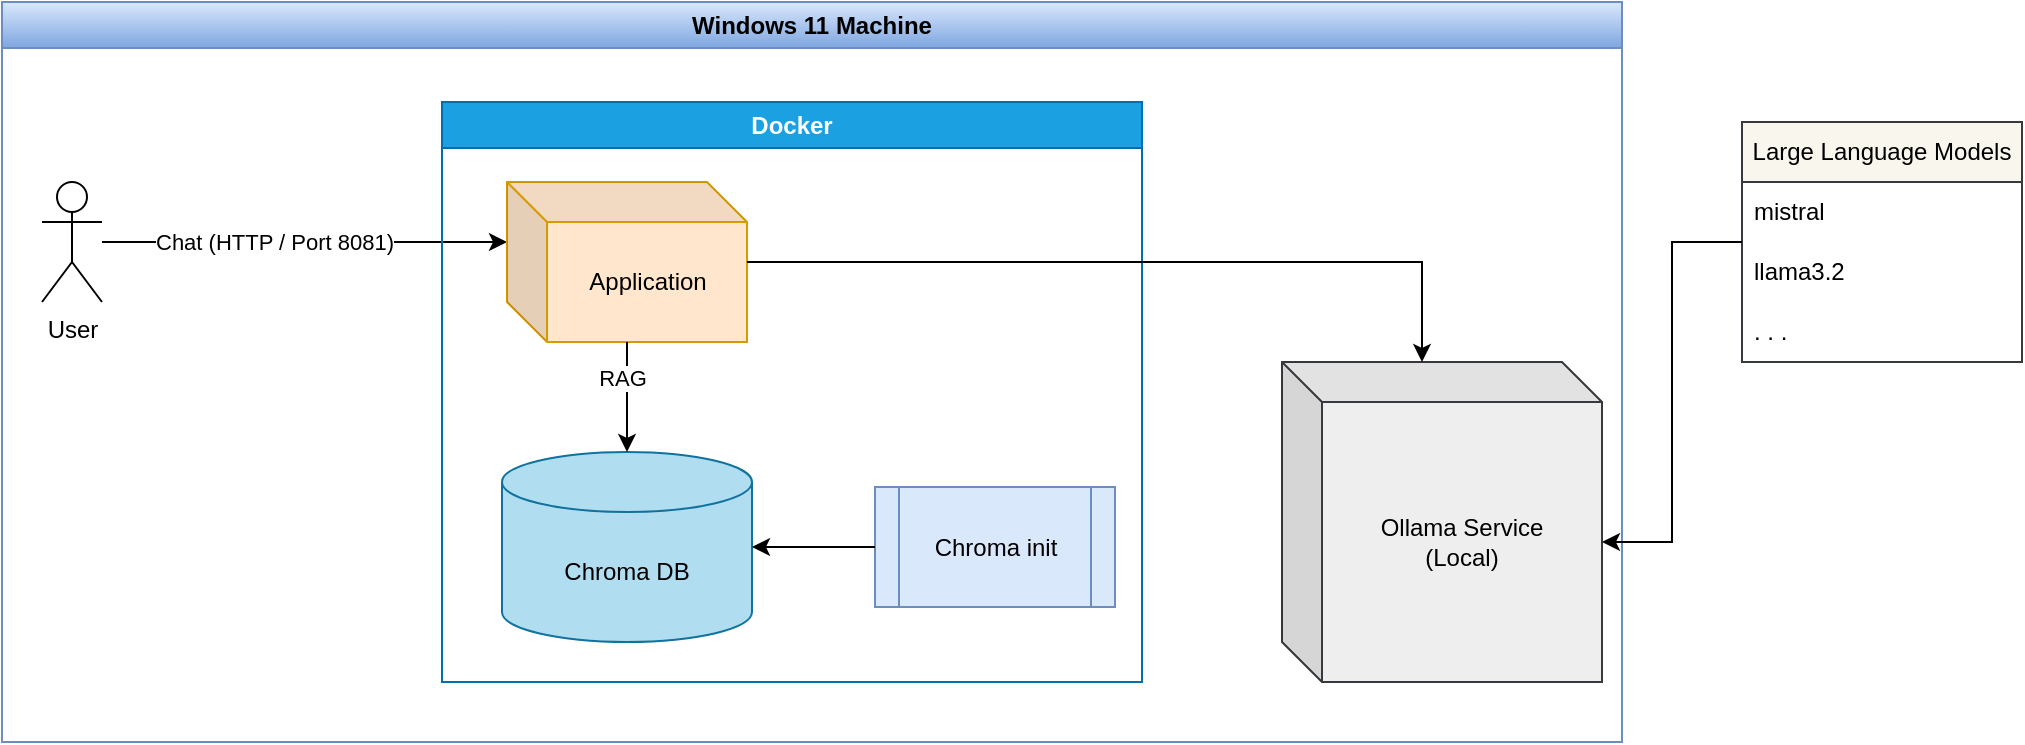 <mxfile version="28.1.2">
  <diagram name="Page-1" id="D7ZYF_hbqmbs6ifgAlOX">
    <mxGraphModel dx="1277" dy="958" grid="1" gridSize="10" guides="1" tooltips="1" connect="1" arrows="1" fold="1" page="1" pageScale="1" pageWidth="827" pageHeight="1169" math="0" shadow="0">
      <root>
        <mxCell id="0" />
        <mxCell id="1" parent="0" />
        <mxCell id="aLEHwR972HRS8R3vMf2F-10" value="Windows 11 Machine" style="swimlane;whiteSpace=wrap;html=1;fillColor=#dae8fc;gradientColor=#7ea6e0;strokeColor=#6c8ebf;" vertex="1" parent="1">
          <mxGeometry x="100" y="420" width="810" height="370" as="geometry" />
        </mxCell>
        <mxCell id="aLEHwR972HRS8R3vMf2F-25" style="edgeStyle=orthogonalEdgeStyle;rounded=0;orthogonalLoop=1;jettySize=auto;html=1;entryX=0;entryY=0;entryDx=0;entryDy=30;entryPerimeter=0;" edge="1" parent="aLEHwR972HRS8R3vMf2F-10" source="aLEHwR972HRS8R3vMf2F-3" target="aLEHwR972HRS8R3vMf2F-2">
          <mxGeometry relative="1" as="geometry" />
        </mxCell>
        <mxCell id="aLEHwR972HRS8R3vMf2F-26" value="Chat (HTTP / Port 8081)" style="edgeLabel;html=1;align=center;verticalAlign=middle;resizable=0;points=[];" vertex="1" connectable="0" parent="aLEHwR972HRS8R3vMf2F-25">
          <mxGeometry x="-0.153" relative="1" as="geometry">
            <mxPoint as="offset" />
          </mxGeometry>
        </mxCell>
        <mxCell id="aLEHwR972HRS8R3vMf2F-3" value="User" style="shape=umlActor;verticalLabelPosition=bottom;verticalAlign=top;html=1;outlineConnect=0;" vertex="1" parent="aLEHwR972HRS8R3vMf2F-10">
          <mxGeometry x="20" y="90" width="30" height="60" as="geometry" />
        </mxCell>
        <mxCell id="aLEHwR972HRS8R3vMf2F-9" value="Docker" style="swimlane;whiteSpace=wrap;html=1;fillColor=#1ba1e2;fontColor=#ffffff;strokeColor=#006EAF;" vertex="1" parent="aLEHwR972HRS8R3vMf2F-10">
          <mxGeometry x="220" y="50" width="350" height="290" as="geometry" />
        </mxCell>
        <mxCell id="aLEHwR972HRS8R3vMf2F-2" value="Application" style="shape=cube;whiteSpace=wrap;html=1;boundedLbl=1;backgroundOutline=1;darkOpacity=0.05;darkOpacity2=0.1;fillColor=#ffe6cc;strokeColor=#d79b00;" vertex="1" parent="aLEHwR972HRS8R3vMf2F-9">
          <mxGeometry x="32.5" y="40" width="120" height="80" as="geometry" />
        </mxCell>
        <mxCell id="aLEHwR972HRS8R3vMf2F-4" value="Chroma init" style="shape=process;whiteSpace=wrap;html=1;backgroundOutline=1;fillColor=#dae8fc;strokeColor=#6c8ebf;" vertex="1" parent="aLEHwR972HRS8R3vMf2F-9">
          <mxGeometry x="216.5" y="192.5" width="120" height="60" as="geometry" />
        </mxCell>
        <mxCell id="aLEHwR972HRS8R3vMf2F-14" value="Chroma DB" style="shape=cylinder3;whiteSpace=wrap;html=1;boundedLbl=1;backgroundOutline=1;size=15;fillColor=#b1ddf0;strokeColor=#10739e;" vertex="1" parent="aLEHwR972HRS8R3vMf2F-9">
          <mxGeometry x="30" y="175" width="125" height="95" as="geometry" />
        </mxCell>
        <mxCell id="aLEHwR972HRS8R3vMf2F-21" style="edgeStyle=orthogonalEdgeStyle;rounded=0;orthogonalLoop=1;jettySize=auto;html=1;entryX=0.5;entryY=0;entryDx=0;entryDy=0;entryPerimeter=0;" edge="1" parent="aLEHwR972HRS8R3vMf2F-9" source="aLEHwR972HRS8R3vMf2F-2" target="aLEHwR972HRS8R3vMf2F-14">
          <mxGeometry relative="1" as="geometry" />
        </mxCell>
        <mxCell id="aLEHwR972HRS8R3vMf2F-22" value="RAG" style="edgeLabel;html=1;align=center;verticalAlign=middle;resizable=0;points=[];" vertex="1" connectable="0" parent="aLEHwR972HRS8R3vMf2F-21">
          <mxGeometry x="-0.367" y="-3" relative="1" as="geometry">
            <mxPoint as="offset" />
          </mxGeometry>
        </mxCell>
        <mxCell id="aLEHwR972HRS8R3vMf2F-23" style="edgeStyle=orthogonalEdgeStyle;rounded=0;orthogonalLoop=1;jettySize=auto;html=1;entryX=1;entryY=0.5;entryDx=0;entryDy=0;entryPerimeter=0;" edge="1" parent="aLEHwR972HRS8R3vMf2F-9" source="aLEHwR972HRS8R3vMf2F-4" target="aLEHwR972HRS8R3vMf2F-14">
          <mxGeometry relative="1" as="geometry" />
        </mxCell>
        <mxCell id="aLEHwR972HRS8R3vMf2F-11" value="Ollama Service&lt;br&gt;(Local)" style="shape=cube;whiteSpace=wrap;html=1;boundedLbl=1;backgroundOutline=1;darkOpacity=0.05;darkOpacity2=0.1;fillColor=#eeeeee;strokeColor=#36393d;" vertex="1" parent="aLEHwR972HRS8R3vMf2F-10">
          <mxGeometry x="640" y="180" width="160" height="160" as="geometry" />
        </mxCell>
        <mxCell id="aLEHwR972HRS8R3vMf2F-29" style="edgeStyle=orthogonalEdgeStyle;rounded=0;orthogonalLoop=1;jettySize=auto;html=1;entryX=0;entryY=0;entryDx=70;entryDy=0;entryPerimeter=0;" edge="1" parent="aLEHwR972HRS8R3vMf2F-10" source="aLEHwR972HRS8R3vMf2F-2" target="aLEHwR972HRS8R3vMf2F-11">
          <mxGeometry relative="1" as="geometry" />
        </mxCell>
        <mxCell id="aLEHwR972HRS8R3vMf2F-31" value="Large Language Models" style="swimlane;fontStyle=0;childLayout=stackLayout;horizontal=1;startSize=30;horizontalStack=0;resizeParent=1;resizeParentMax=0;resizeLast=0;collapsible=1;marginBottom=0;whiteSpace=wrap;html=1;fillColor=#f9f7ed;strokeColor=#36393d;" vertex="1" parent="1">
          <mxGeometry x="970" y="480" width="140" height="120" as="geometry" />
        </mxCell>
        <mxCell id="aLEHwR972HRS8R3vMf2F-32" value="mistral" style="text;strokeColor=none;fillColor=none;align=left;verticalAlign=middle;spacingLeft=4;spacingRight=4;overflow=hidden;points=[[0,0.5],[1,0.5]];portConstraint=eastwest;rotatable=0;whiteSpace=wrap;html=1;" vertex="1" parent="aLEHwR972HRS8R3vMf2F-31">
          <mxGeometry y="30" width="140" height="30" as="geometry" />
        </mxCell>
        <mxCell id="aLEHwR972HRS8R3vMf2F-33" value="llama3.2" style="text;strokeColor=none;fillColor=none;align=left;verticalAlign=middle;spacingLeft=4;spacingRight=4;overflow=hidden;points=[[0,0.5],[1,0.5]];portConstraint=eastwest;rotatable=0;whiteSpace=wrap;html=1;" vertex="1" parent="aLEHwR972HRS8R3vMf2F-31">
          <mxGeometry y="60" width="140" height="30" as="geometry" />
        </mxCell>
        <mxCell id="aLEHwR972HRS8R3vMf2F-34" value=". . ." style="text;strokeColor=none;fillColor=none;align=left;verticalAlign=middle;spacingLeft=4;spacingRight=4;overflow=hidden;points=[[0,0.5],[1,0.5]];portConstraint=eastwest;rotatable=0;whiteSpace=wrap;html=1;" vertex="1" parent="aLEHwR972HRS8R3vMf2F-31">
          <mxGeometry y="90" width="140" height="30" as="geometry" />
        </mxCell>
        <mxCell id="aLEHwR972HRS8R3vMf2F-35" style="edgeStyle=orthogonalEdgeStyle;rounded=0;orthogonalLoop=1;jettySize=auto;html=1;entryX=0;entryY=0;entryDx=160;entryDy=90;entryPerimeter=0;" edge="1" parent="1" source="aLEHwR972HRS8R3vMf2F-31" target="aLEHwR972HRS8R3vMf2F-11">
          <mxGeometry relative="1" as="geometry" />
        </mxCell>
      </root>
    </mxGraphModel>
  </diagram>
</mxfile>
